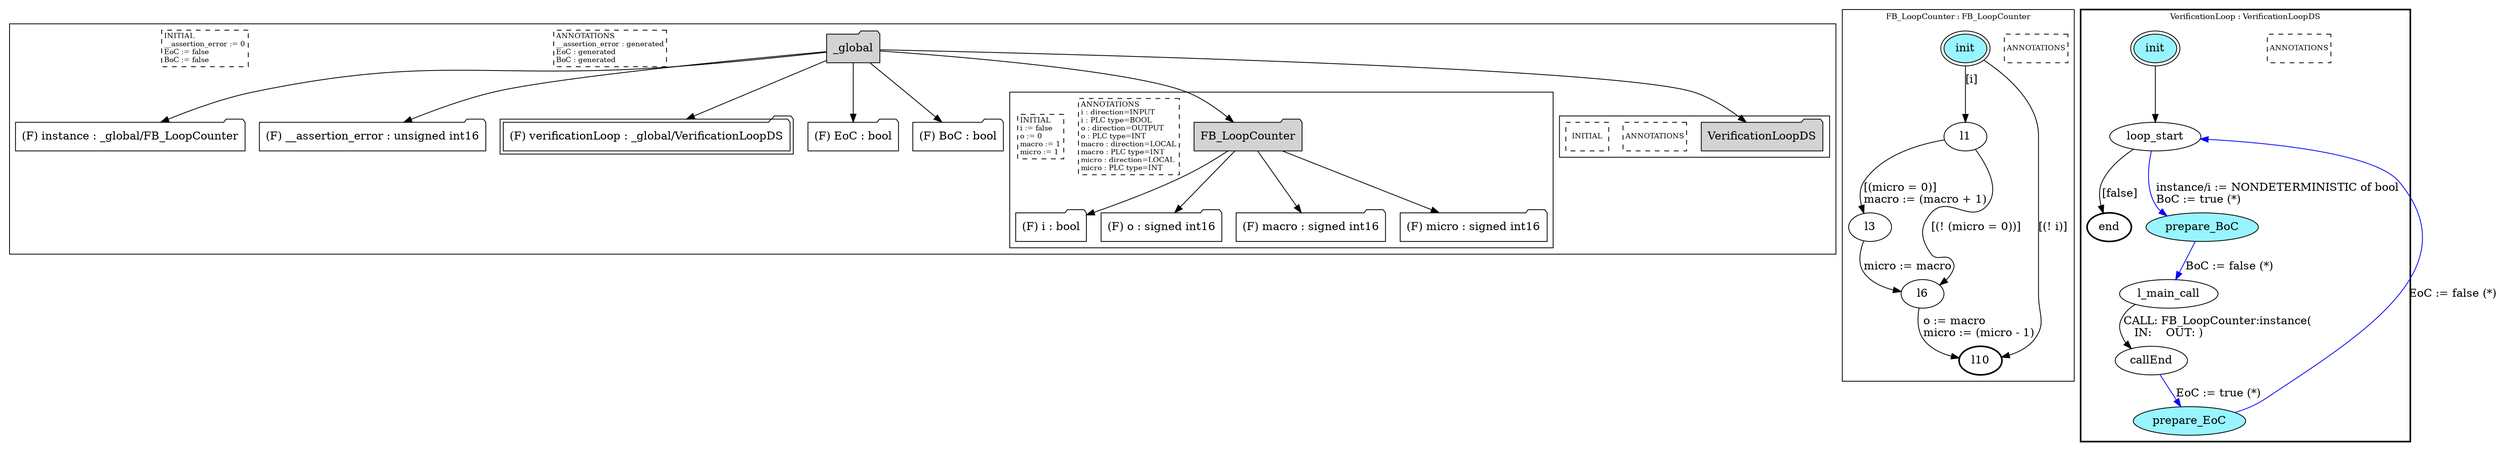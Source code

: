 digraph G {
	subgraph cluster__global830687787 {
		node [shape="folder", style="filled"];
		//label="_global";
		_global830687787 [label="_global"];
		_global830687787 -> instance483589979;
		instance483589979 [label = "(F) instance : _global/FB_LoopCounter", fillcolor="white" ];
		_global830687787 -> __assertion_error1468685544;
		__assertion_error1468685544 [label = "(F) __assertion_error : unsigned int16", fillcolor="white" ];
		_global830687787 -> verificationLoop1038892935;
		verificationLoop1038892935 [label = "(F) verificationLoop : _global/VerificationLoopDS", fillcolor="white" , peripheries=2];
		_global830687787 -> EoC1266602046;
		EoC1266602046 [label = "(F) EoC : bool", fillcolor="white" ];
		_global830687787 -> BoC1745904086;
		BoC1745904086 [label = "(F) BoC : bool", fillcolor="white" ];
		_global830687787 -> FB_LoopCounter1156644651;
		subgraph cluster_FB_LoopCounter1156644651 {
			node [shape="folder", style="filled"];
			//label="FB_LoopCounter";
			FB_LoopCounter1156644651 [label="FB_LoopCounter"];
			FB_LoopCounter1156644651 -> i1739986996;
			i1739986996 [label = "(F) i : bool", fillcolor="white" ];
			FB_LoopCounter1156644651 -> o3804010;
			o3804010 [label = "(F) o : signed int16", fillcolor="white" ];
			FB_LoopCounter1156644651 -> macro1909807998;
			macro1909807998 [label = "(F) macro : signed int16", fillcolor="white" ];
			FB_LoopCounter1156644651 -> micro1746833724;
			micro1746833724 [label = "(F) micro : signed int16", fillcolor="white" ];
			
			annotations_pseudonode_FB_LoopCounter1156644651 [
				label="ANNOTATIONS\li : direction=INPUT\li : PLC type=BOOL\lo : direction=OUTPUT\lo : PLC type=INT\lmacro : direction=LOCAL\lmacro : PLC type=INT\lmicro : direction=LOCAL\lmicro : PLC type=INT\l",
				fontsize=9, margin="0.04,0.04", fillcolor="white", shape="rectangle", style="dashed"];
			initamt_pseudonode_FB_LoopCounter1156644651 [
				label="INITIAL\li := false\lo := 0\lmacro := 1\lmicro := 1\l",
				fontsize=9, margin="0.04,0.04", fillcolor="lightyellow", shape="rectangle", style="dashed"];
		}
		_global830687787 -> VerificationLoopDS910658510;
		subgraph cluster_VerificationLoopDS910658510 {
			node [shape="folder", style="filled"];
			//label="VerificationLoopDS";
			VerificationLoopDS910658510 [label="VerificationLoopDS"];
			
			annotations_pseudonode_VerificationLoopDS910658510 [
				label="ANNOTATIONS",
				fontsize=9, margin="0.04,0.04", fillcolor="white", shape="rectangle", style="dashed"];
			initamt_pseudonode_VerificationLoopDS910658510 [
				label="INITIAL",
				fontsize=9, margin="0.04,0.04", fillcolor="lightyellow", shape="rectangle", style="dashed"];
		}
		
		annotations_pseudonode__global830687787 [
			label="ANNOTATIONS\l__assertion_error : generated\lEoC : generated\lBoC : generated\l",
			fontsize=9, margin="0.04,0.04", fillcolor="white", shape="rectangle", style="dashed"];
		initamt_pseudonode__global830687787 [
			label="INITIAL\l__assertion_error := 0\lEoC := false\lBoC := false\l",
			fontsize=9, margin="0.04,0.04", fillcolor="lightyellow", shape="rectangle", style="dashed"];
	}
	subgraph clusterFB_LoopCounter {
		node [style="filled"];
		color="black";
		fontsize=10;
		ranksep=0.4;
		
		label="FB_LoopCounter : FB_LoopCounter";
		
		annotations_pseudonode_FB_LoopCounter [
			label="ANNOTATIONS",
			fontsize=9, margin="0.04,0.04", fillcolor="white", shape="rectangle", style="dashed"];
		
		init_FB_LoopCounter [label="init", color="black", fillcolor="cadetblue1", peripheries=2, shape="ellipse"];
		l1_FB_LoopCounter [label="l1", color="black", fillcolor="white", shape="ellipse"];
		l3_FB_LoopCounter [label="l3", color="black", fillcolor="white", shape="ellipse"];
		l6_FB_LoopCounter [label="l6", color="black", fillcolor="white", shape="ellipse"];
		l10_FB_LoopCounter [label="l10", color="black", fillcolor="white", style=bold, shape="ellipse"];
		init_FB_LoopCounter -> l1_FB_LoopCounter [color="black", label="[i]"];
		l1_FB_LoopCounter -> l3_FB_LoopCounter [color="black", label="[(micro = 0)]\lmacro := (macro + 1)\l"];
		l3_FB_LoopCounter -> l6_FB_LoopCounter [color="black", label="micro := macro"];
		l1_FB_LoopCounter -> l6_FB_LoopCounter [color="black", label="[(! (micro = 0))]"];
		l6_FB_LoopCounter -> l10_FB_LoopCounter [color="black", label="o := macro\lmicro := (micro - 1)\l"];
		init_FB_LoopCounter -> l10_FB_LoopCounter [color="black", label="[(! i)]"];
	}
	subgraph clusterVerificationLoop {
		node [style="filled"];
		style=bold;
		color="black";
		fontsize=10;
		ranksep=0.4;
		
		label="VerificationLoop : VerificationLoopDS";
		
		annotations_pseudonode_VerificationLoop [
			label="ANNOTATIONS",
			fontsize=9, margin="0.04,0.04", fillcolor="white", shape="rectangle", style="dashed"];
		
		init_VerificationLoop [label="init", color="black", fillcolor="cadetblue1", peripheries=2, shape="ellipse"];
		end_VerificationLoop [label="end", color="black", fillcolor="cadetblue1", style=bold, shape="ellipse"];
		loop_start_VerificationLoop [label="loop_start", color="black", fillcolor="white", shape="ellipse"];
		prepare_BoC_VerificationLoop [label="prepare_BoC", color="black", fillcolor="cadetblue1", shape="ellipse"];
		l_main_call_VerificationLoop [label="l_main_call", color="black", fillcolor="white", shape="ellipse"];
		callEnd_VerificationLoop [label="callEnd", color="black", fillcolor="white", shape="ellipse"];
		prepare_EoC_VerificationLoop [label="prepare_EoC", color="black", fillcolor="cadetblue1", shape="ellipse"];
		init_VerificationLoop -> loop_start_VerificationLoop [color="black", label=""];
		loop_start_VerificationLoop -> prepare_BoC_VerificationLoop [color="blue", label="instance/i := NONDETERMINISTIC of bool\lBoC := true (*)\l"];
		prepare_BoC_VerificationLoop -> l_main_call_VerificationLoop [color="blue", label="BoC := false (*)"];
		l_main_call_VerificationLoop -> callEnd_VerificationLoop [color="black", label="CALL: FB_LoopCounter:instance(\l   IN:    OUT: )\l"];
		callEnd_VerificationLoop -> prepare_EoC_VerificationLoop [color="blue", label="EoC := true (*)"];
		prepare_EoC_VerificationLoop -> loop_start_VerificationLoop [color="blue", label="EoC := false (*)"];
		loop_start_VerificationLoop -> end_VerificationLoop [color="black", label="[false]"];
	}
}

